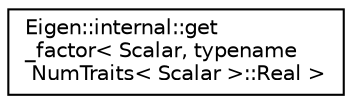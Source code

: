 digraph "Graphical Class Hierarchy"
{
  edge [fontname="Helvetica",fontsize="10",labelfontname="Helvetica",labelfontsize="10"];
  node [fontname="Helvetica",fontsize="10",shape=record];
  rankdir="LR";
  Node1 [label="Eigen::internal::get\l_factor\< Scalar, typename\l NumTraits\< Scalar \>::Real \>",height=0.2,width=0.4,color="black", fillcolor="white", style="filled",URL="$struct_eigen_1_1internal_1_1get__factor_3_01_scalar_00_01typename_01_num_traits_3_01_scalar_01_4_1_1_real_01_4.html"];
}

